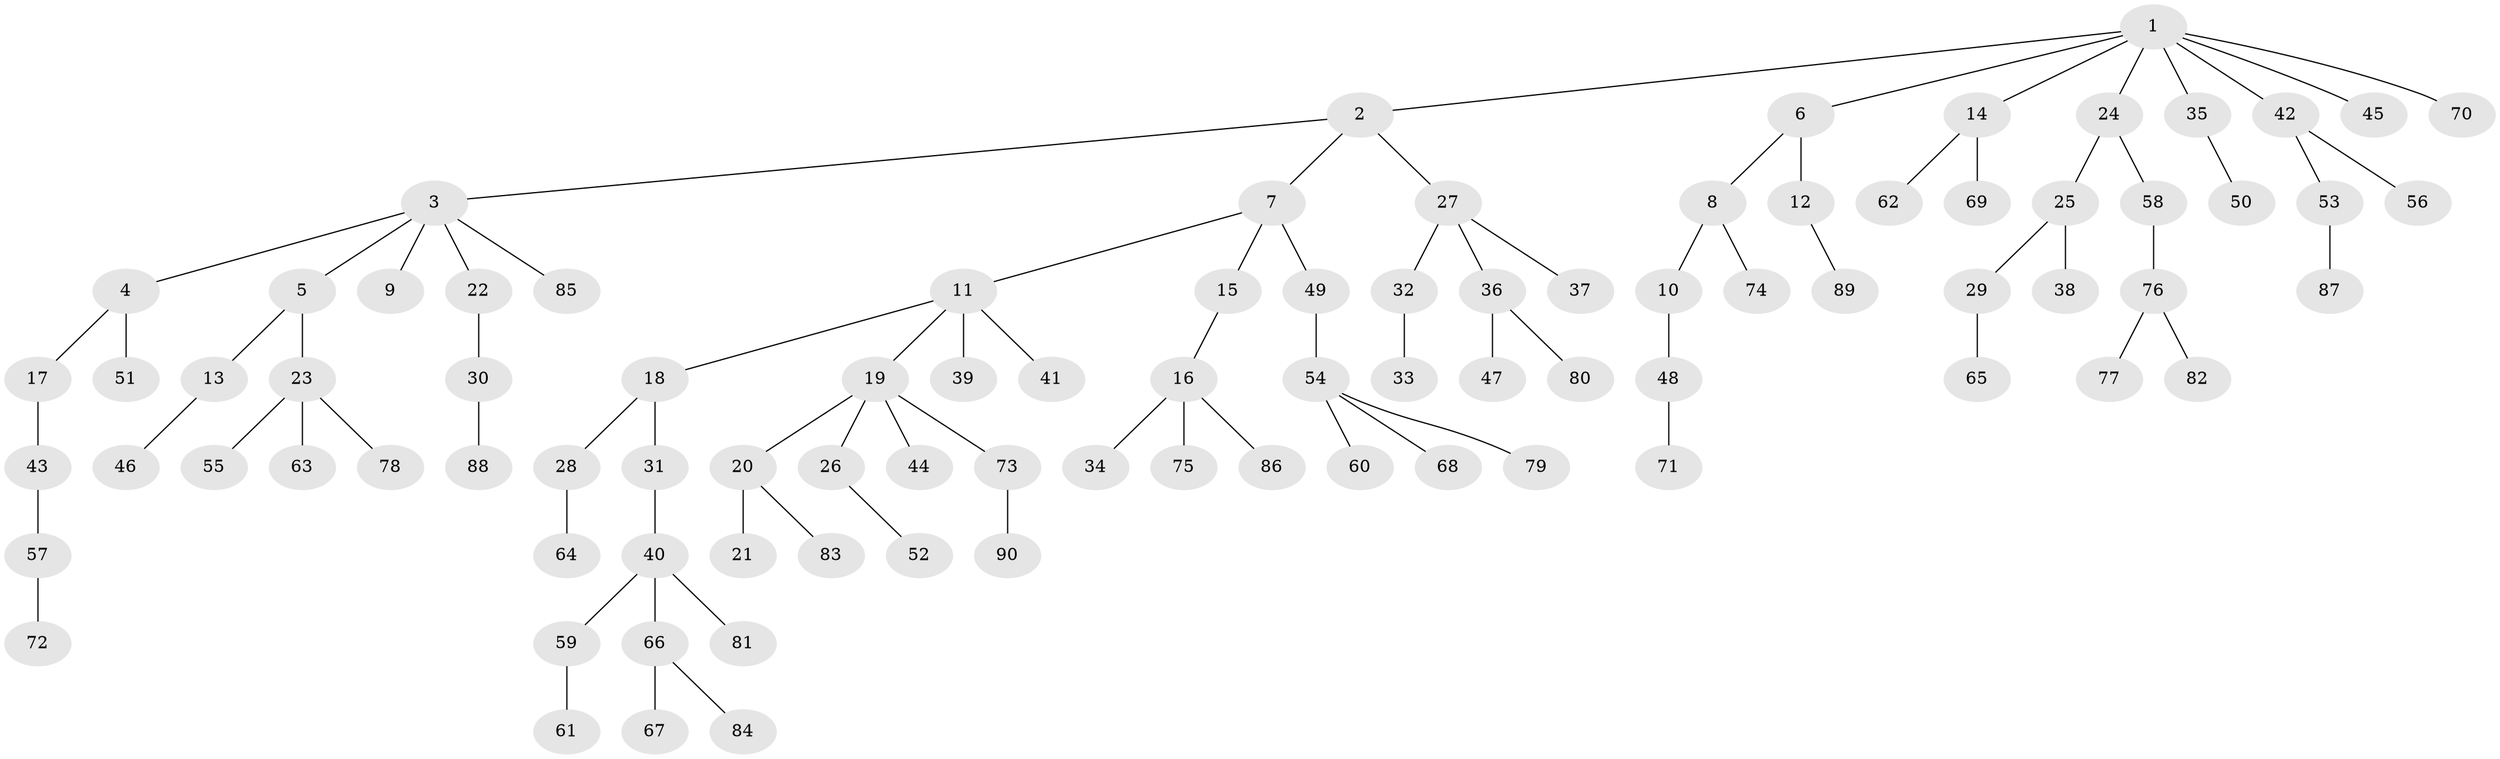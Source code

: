 // coarse degree distribution, {4: 0.07272727272727272, 3: 0.16363636363636364, 1: 0.4909090909090909, 7: 0.01818181818181818, 2: 0.23636363636363636, 5: 0.01818181818181818}
// Generated by graph-tools (version 1.1) at 2025/37/03/04/25 23:37:18]
// undirected, 90 vertices, 89 edges
graph export_dot {
  node [color=gray90,style=filled];
  1;
  2;
  3;
  4;
  5;
  6;
  7;
  8;
  9;
  10;
  11;
  12;
  13;
  14;
  15;
  16;
  17;
  18;
  19;
  20;
  21;
  22;
  23;
  24;
  25;
  26;
  27;
  28;
  29;
  30;
  31;
  32;
  33;
  34;
  35;
  36;
  37;
  38;
  39;
  40;
  41;
  42;
  43;
  44;
  45;
  46;
  47;
  48;
  49;
  50;
  51;
  52;
  53;
  54;
  55;
  56;
  57;
  58;
  59;
  60;
  61;
  62;
  63;
  64;
  65;
  66;
  67;
  68;
  69;
  70;
  71;
  72;
  73;
  74;
  75;
  76;
  77;
  78;
  79;
  80;
  81;
  82;
  83;
  84;
  85;
  86;
  87;
  88;
  89;
  90;
  1 -- 2;
  1 -- 6;
  1 -- 14;
  1 -- 24;
  1 -- 35;
  1 -- 42;
  1 -- 45;
  1 -- 70;
  2 -- 3;
  2 -- 7;
  2 -- 27;
  3 -- 4;
  3 -- 5;
  3 -- 9;
  3 -- 22;
  3 -- 85;
  4 -- 17;
  4 -- 51;
  5 -- 13;
  5 -- 23;
  6 -- 8;
  6 -- 12;
  7 -- 11;
  7 -- 15;
  7 -- 49;
  8 -- 10;
  8 -- 74;
  10 -- 48;
  11 -- 18;
  11 -- 19;
  11 -- 39;
  11 -- 41;
  12 -- 89;
  13 -- 46;
  14 -- 62;
  14 -- 69;
  15 -- 16;
  16 -- 34;
  16 -- 75;
  16 -- 86;
  17 -- 43;
  18 -- 28;
  18 -- 31;
  19 -- 20;
  19 -- 26;
  19 -- 44;
  19 -- 73;
  20 -- 21;
  20 -- 83;
  22 -- 30;
  23 -- 55;
  23 -- 63;
  23 -- 78;
  24 -- 25;
  24 -- 58;
  25 -- 29;
  25 -- 38;
  26 -- 52;
  27 -- 32;
  27 -- 36;
  27 -- 37;
  28 -- 64;
  29 -- 65;
  30 -- 88;
  31 -- 40;
  32 -- 33;
  35 -- 50;
  36 -- 47;
  36 -- 80;
  40 -- 59;
  40 -- 66;
  40 -- 81;
  42 -- 53;
  42 -- 56;
  43 -- 57;
  48 -- 71;
  49 -- 54;
  53 -- 87;
  54 -- 60;
  54 -- 68;
  54 -- 79;
  57 -- 72;
  58 -- 76;
  59 -- 61;
  66 -- 67;
  66 -- 84;
  73 -- 90;
  76 -- 77;
  76 -- 82;
}
